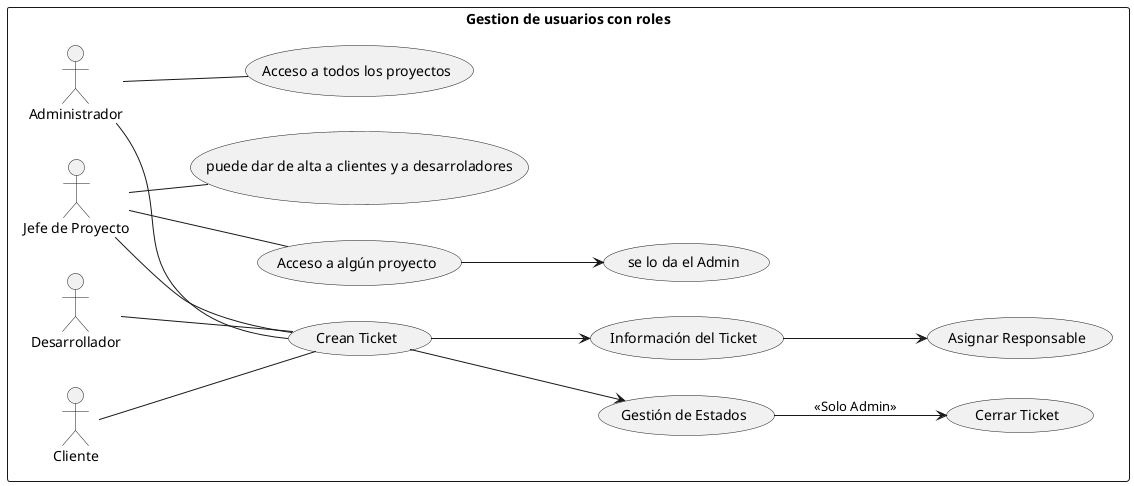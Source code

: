 @startuml

left to right direction


rectangle "Gestion de usuarios con roles" {

actor Administrador as Admin
actor "Jefe de Proyecto" as Jefe
actor Desarrollador as Desarrollador
actor Cliente as Cliente

    Admin -- (Crean Ticket)
    Admin -- (Acceso a todos los proyectos)
    Jefe -- (Crean Ticket)
    Jefe -- (Acceso a algún proyecto)
    Jefe -- (puede dar de alta a clientes y a desarroladores)
    Desarrollador -- (Crean Ticket)
    Cliente -- (Crean Ticket)
    
    (Crean Ticket) --> (Gestión de Estados)
    (Crean Ticket) --> (Información del Ticket)
    (Gestión de Estados) --> (Cerrar Ticket) : <<Solo Admin>>
    (Información del Ticket) --> (Asignar Responsable)
    (Acceso a algún proyecto) --> (se lo da el Admin)

    
    
}
@enduml